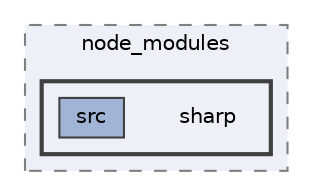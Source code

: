 digraph "C:/Users/arisc/OneDrive/Documents/GitHub/FINAL/EcoEats-Project/node_modules/sharp"
{
 // LATEX_PDF_SIZE
  bgcolor="transparent";
  edge [fontname=Helvetica,fontsize=10,labelfontname=Helvetica,labelfontsize=10];
  node [fontname=Helvetica,fontsize=10,shape=box,height=0.2,width=0.4];
  compound=true
  subgraph clusterdir_5091f2b68170d33f954320199e2fed0a {
    graph [ bgcolor="#edf0f7", pencolor="grey50", label="node_modules", fontname=Helvetica,fontsize=10 style="filled,dashed", URL="dir_5091f2b68170d33f954320199e2fed0a.html",tooltip=""]
  subgraph clusterdir_8c80cd133ec75d8300a7e659ffdac5ba {
    graph [ bgcolor="#edf0f7", pencolor="grey25", label="", fontname=Helvetica,fontsize=10 style="filled,bold", URL="dir_8c80cd133ec75d8300a7e659ffdac5ba.html",tooltip=""]
    dir_8c80cd133ec75d8300a7e659ffdac5ba [shape=plaintext, label="sharp"];
  dir_0a1600819540331aca3fbdaaa0c68e69 [label="src", fillcolor="#a2b4d6", color="grey25", style="filled", URL="dir_0a1600819540331aca3fbdaaa0c68e69.html",tooltip=""];
  }
  }
}
